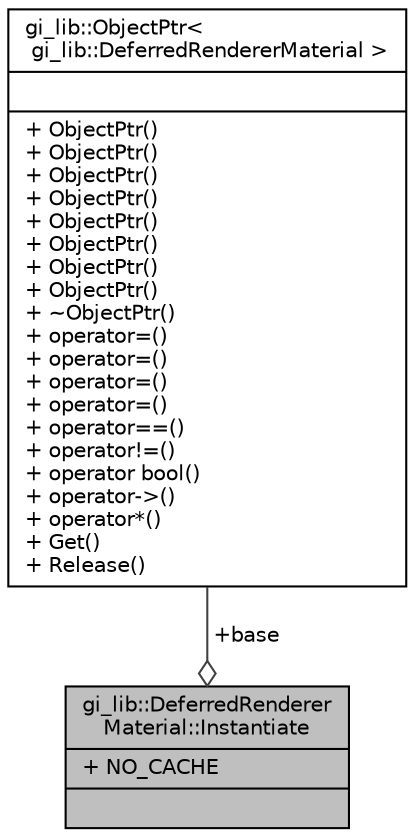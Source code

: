 digraph "gi_lib::DeferredRendererMaterial::Instantiate"
{
  edge [fontname="Helvetica",fontsize="10",labelfontname="Helvetica",labelfontsize="10"];
  node [fontname="Helvetica",fontsize="10",shape=record];
  Node1 [label="{gi_lib::DeferredRenderer\lMaterial::Instantiate\n|+ NO_CACHE\l|}",height=0.2,width=0.4,color="black", fillcolor="grey75", style="filled", fontcolor="black"];
  Node2 -> Node1 [color="grey25",fontsize="10",style="solid",label=" +base" ,arrowhead="odiamond",fontname="Helvetica"];
  Node2 [label="{gi_lib::ObjectPtr\<\l gi_lib::DeferredRendererMaterial \>\n||+ ObjectPtr()\l+ ObjectPtr()\l+ ObjectPtr()\l+ ObjectPtr()\l+ ObjectPtr()\l+ ObjectPtr()\l+ ObjectPtr()\l+ ObjectPtr()\l+ ~ObjectPtr()\l+ operator=()\l+ operator=()\l+ operator=()\l+ operator=()\l+ operator==()\l+ operator!=()\l+ operator bool()\l+ operator-\>()\l+ operator*()\l+ Get()\l+ Release()\l}",height=0.2,width=0.4,color="black", fillcolor="white", style="filled",URL="$classgi__lib_1_1_object_ptr.html"];
}
